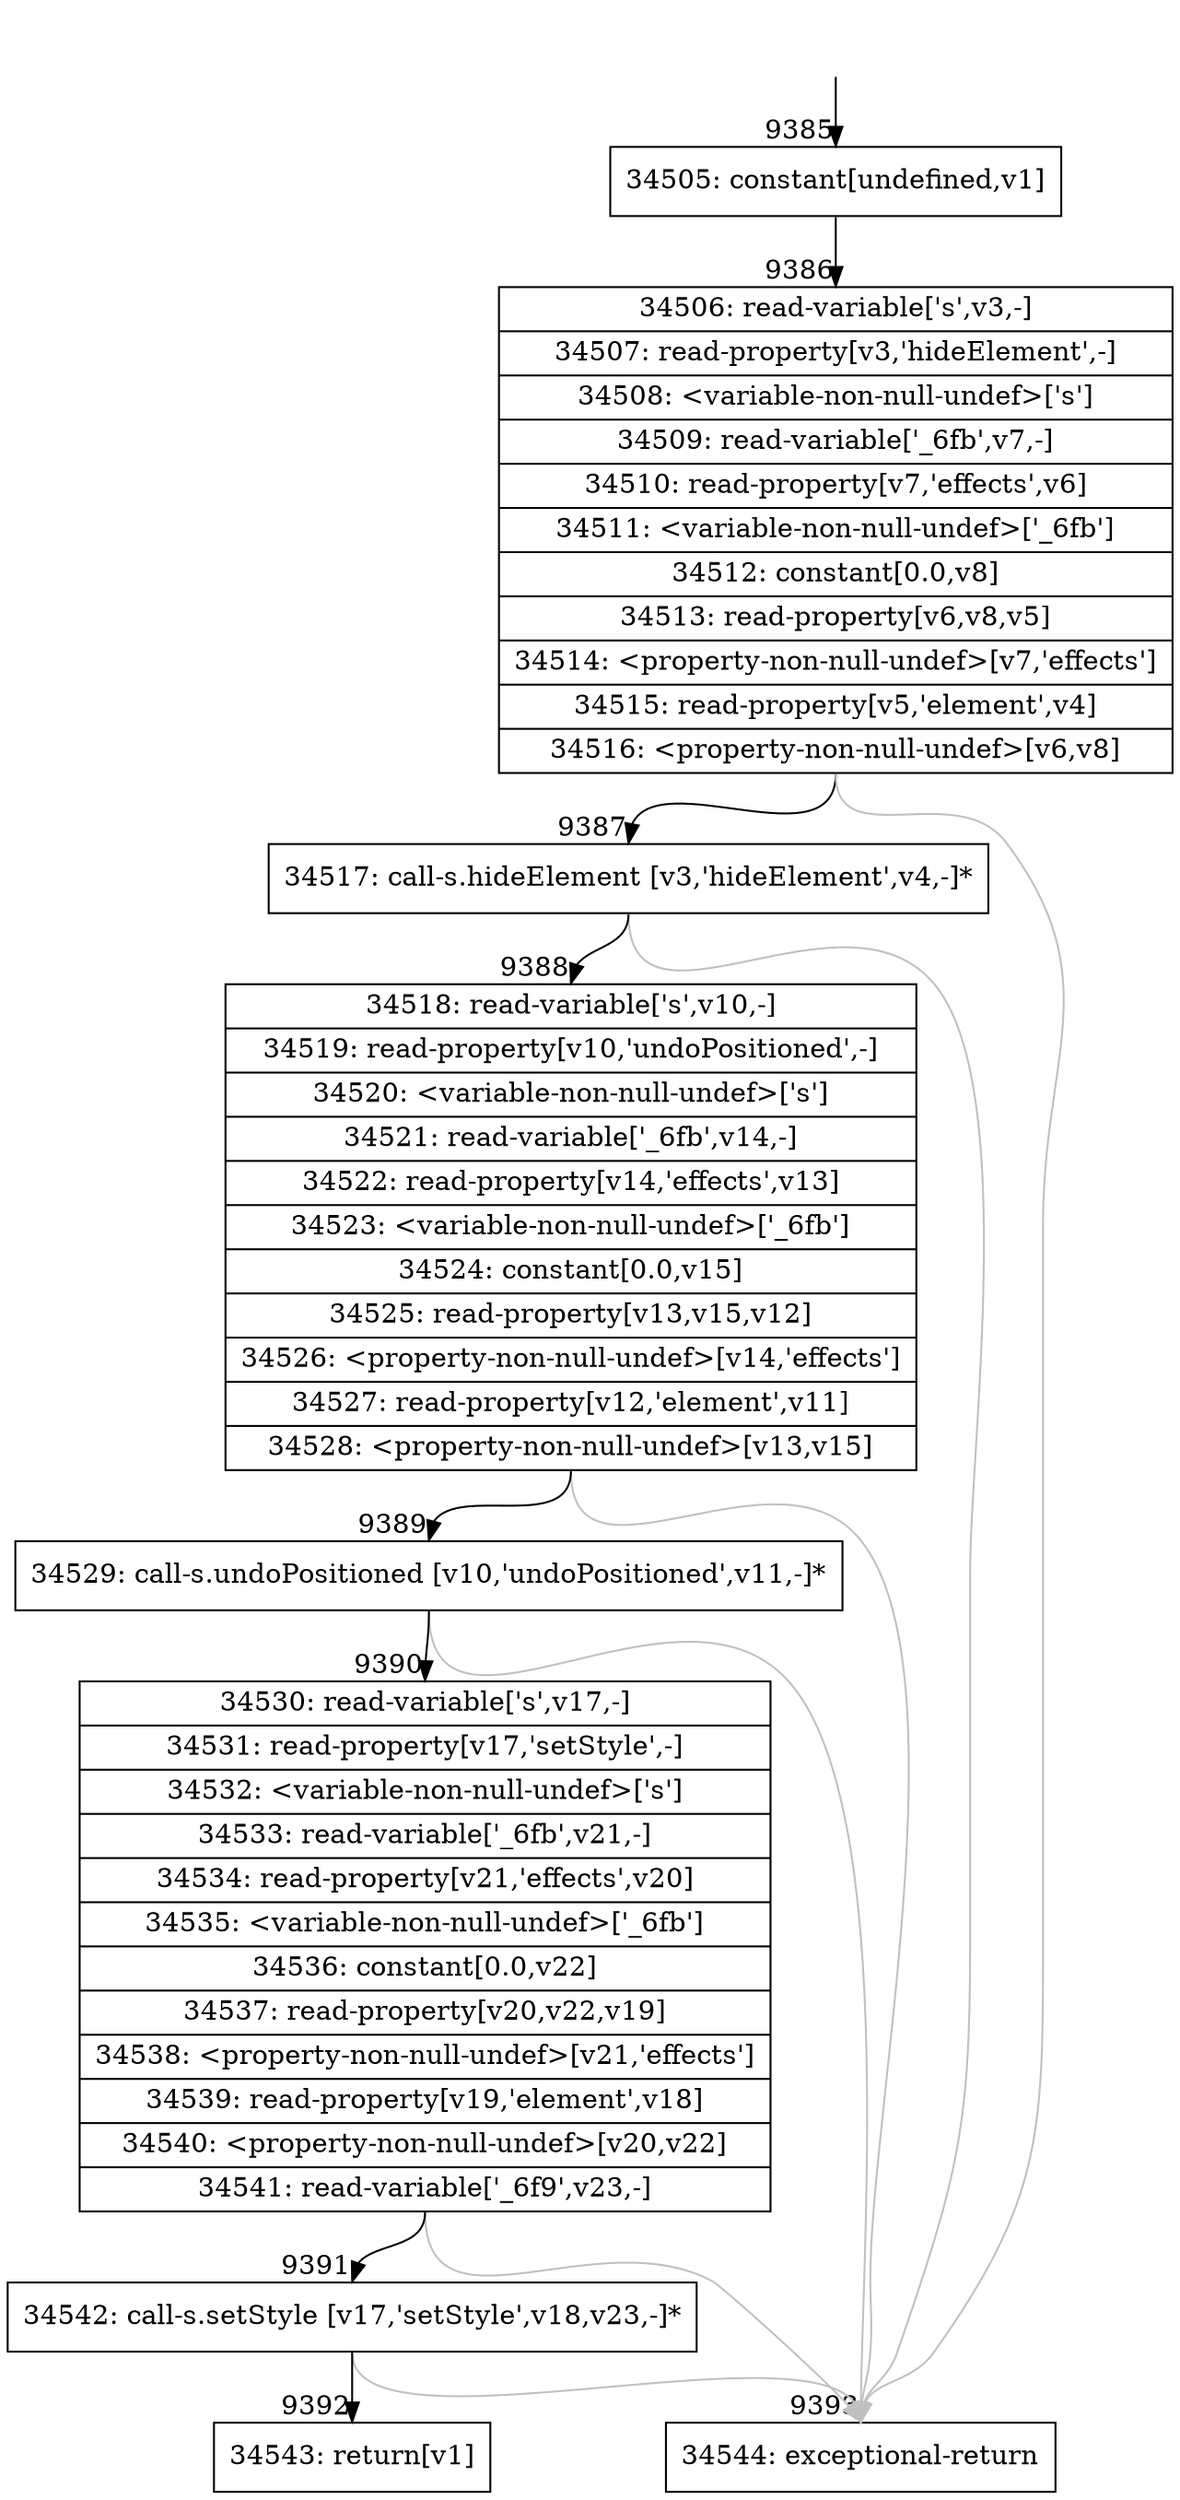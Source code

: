 digraph {
rankdir="TD"
BB_entry656[shape=none,label=""];
BB_entry656 -> BB9385 [tailport=s, headport=n, headlabel="    9385"]
BB9385 [shape=record label="{34505: constant[undefined,v1]}" ] 
BB9385 -> BB9386 [tailport=s, headport=n, headlabel="      9386"]
BB9386 [shape=record label="{34506: read-variable['s',v3,-]|34507: read-property[v3,'hideElement',-]|34508: \<variable-non-null-undef\>['s']|34509: read-variable['_6fb',v7,-]|34510: read-property[v7,'effects',v6]|34511: \<variable-non-null-undef\>['_6fb']|34512: constant[0.0,v8]|34513: read-property[v6,v8,v5]|34514: \<property-non-null-undef\>[v7,'effects']|34515: read-property[v5,'element',v4]|34516: \<property-non-null-undef\>[v6,v8]}" ] 
BB9386 -> BB9387 [tailport=s, headport=n, headlabel="      9387"]
BB9386 -> BB9393 [tailport=s, headport=n, color=gray, headlabel="      9393"]
BB9387 [shape=record label="{34517: call-s.hideElement [v3,'hideElement',v4,-]*}" ] 
BB9387 -> BB9388 [tailport=s, headport=n, headlabel="      9388"]
BB9387 -> BB9393 [tailport=s, headport=n, color=gray]
BB9388 [shape=record label="{34518: read-variable['s',v10,-]|34519: read-property[v10,'undoPositioned',-]|34520: \<variable-non-null-undef\>['s']|34521: read-variable['_6fb',v14,-]|34522: read-property[v14,'effects',v13]|34523: \<variable-non-null-undef\>['_6fb']|34524: constant[0.0,v15]|34525: read-property[v13,v15,v12]|34526: \<property-non-null-undef\>[v14,'effects']|34527: read-property[v12,'element',v11]|34528: \<property-non-null-undef\>[v13,v15]}" ] 
BB9388 -> BB9389 [tailport=s, headport=n, headlabel="      9389"]
BB9388 -> BB9393 [tailport=s, headport=n, color=gray]
BB9389 [shape=record label="{34529: call-s.undoPositioned [v10,'undoPositioned',v11,-]*}" ] 
BB9389 -> BB9390 [tailport=s, headport=n, headlabel="      9390"]
BB9389 -> BB9393 [tailport=s, headport=n, color=gray]
BB9390 [shape=record label="{34530: read-variable['s',v17,-]|34531: read-property[v17,'setStyle',-]|34532: \<variable-non-null-undef\>['s']|34533: read-variable['_6fb',v21,-]|34534: read-property[v21,'effects',v20]|34535: \<variable-non-null-undef\>['_6fb']|34536: constant[0.0,v22]|34537: read-property[v20,v22,v19]|34538: \<property-non-null-undef\>[v21,'effects']|34539: read-property[v19,'element',v18]|34540: \<property-non-null-undef\>[v20,v22]|34541: read-variable['_6f9',v23,-]}" ] 
BB9390 -> BB9391 [tailport=s, headport=n, headlabel="      9391"]
BB9390 -> BB9393 [tailport=s, headport=n, color=gray]
BB9391 [shape=record label="{34542: call-s.setStyle [v17,'setStyle',v18,v23,-]*}" ] 
BB9391 -> BB9392 [tailport=s, headport=n, headlabel="      9392"]
BB9391 -> BB9393 [tailport=s, headport=n, color=gray]
BB9392 [shape=record label="{34543: return[v1]}" ] 
BB9393 [shape=record label="{34544: exceptional-return}" ] 
//#$~ 6669
}
